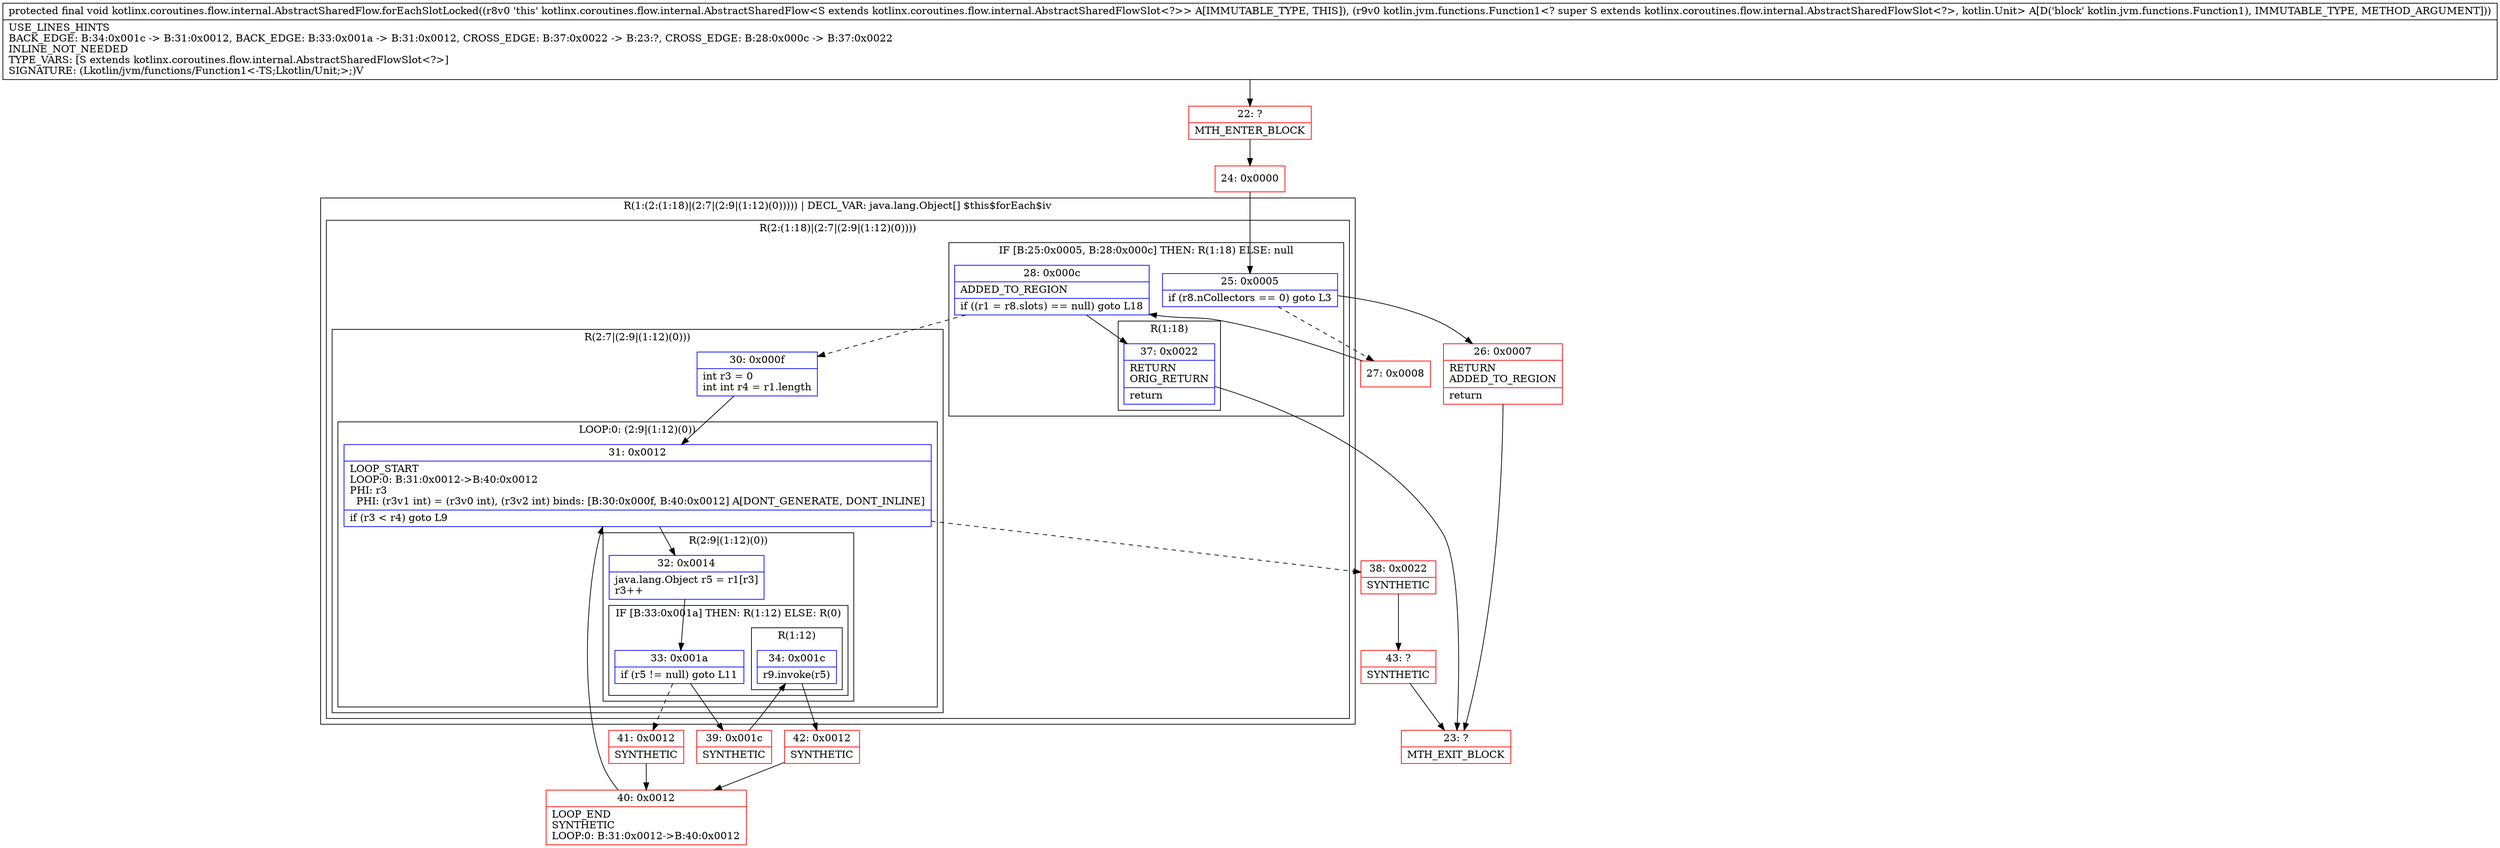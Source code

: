digraph "CFG forkotlinx.coroutines.flow.internal.AbstractSharedFlow.forEachSlotLocked(Lkotlin\/jvm\/functions\/Function1;)V" {
subgraph cluster_Region_158526923 {
label = "R(1:(2:(1:18)|(2:7|(2:9|(1:12)(0))))) | DECL_VAR: java.lang.Object[] $this$forEach$iv\l";
node [shape=record,color=blue];
subgraph cluster_Region_1412704758 {
label = "R(2:(1:18)|(2:7|(2:9|(1:12)(0))))";
node [shape=record,color=blue];
subgraph cluster_IfRegion_488111183 {
label = "IF [B:25:0x0005, B:28:0x000c] THEN: R(1:18) ELSE: null";
node [shape=record,color=blue];
Node_25 [shape=record,label="{25\:\ 0x0005|if (r8.nCollectors == 0) goto L3\l}"];
Node_28 [shape=record,label="{28\:\ 0x000c|ADDED_TO_REGION\l|if ((r1 = r8.slots) == null) goto L18\l}"];
subgraph cluster_Region_790753588 {
label = "R(1:18)";
node [shape=record,color=blue];
Node_37 [shape=record,label="{37\:\ 0x0022|RETURN\lORIG_RETURN\l|return\l}"];
}
}
subgraph cluster_Region_1813936133 {
label = "R(2:7|(2:9|(1:12)(0)))";
node [shape=record,color=blue];
Node_30 [shape=record,label="{30\:\ 0x000f|int r3 = 0\lint int r4 = r1.length\l}"];
subgraph cluster_LoopRegion_407588808 {
label = "LOOP:0: (2:9|(1:12)(0))";
node [shape=record,color=blue];
Node_31 [shape=record,label="{31\:\ 0x0012|LOOP_START\lLOOP:0: B:31:0x0012\-\>B:40:0x0012\lPHI: r3 \l  PHI: (r3v1 int) = (r3v0 int), (r3v2 int) binds: [B:30:0x000f, B:40:0x0012] A[DONT_GENERATE, DONT_INLINE]\l|if (r3 \< r4) goto L9\l}"];
subgraph cluster_Region_2005736766 {
label = "R(2:9|(1:12)(0))";
node [shape=record,color=blue];
Node_32 [shape=record,label="{32\:\ 0x0014|java.lang.Object r5 = r1[r3]\lr3++\l}"];
subgraph cluster_IfRegion_916911254 {
label = "IF [B:33:0x001a] THEN: R(1:12) ELSE: R(0)";
node [shape=record,color=blue];
Node_33 [shape=record,label="{33\:\ 0x001a|if (r5 != null) goto L11\l}"];
subgraph cluster_Region_694643735 {
label = "R(1:12)";
node [shape=record,color=blue];
Node_34 [shape=record,label="{34\:\ 0x001c|r9.invoke(r5)\l}"];
}
subgraph cluster_Region_832789934 {
label = "R(0)";
node [shape=record,color=blue];
}
}
}
}
}
}
}
Node_22 [shape=record,color=red,label="{22\:\ ?|MTH_ENTER_BLOCK\l}"];
Node_24 [shape=record,color=red,label="{24\:\ 0x0000}"];
Node_26 [shape=record,color=red,label="{26\:\ 0x0007|RETURN\lADDED_TO_REGION\l|return\l}"];
Node_23 [shape=record,color=red,label="{23\:\ ?|MTH_EXIT_BLOCK\l}"];
Node_27 [shape=record,color=red,label="{27\:\ 0x0008}"];
Node_39 [shape=record,color=red,label="{39\:\ 0x001c|SYNTHETIC\l}"];
Node_42 [shape=record,color=red,label="{42\:\ 0x0012|SYNTHETIC\l}"];
Node_40 [shape=record,color=red,label="{40\:\ 0x0012|LOOP_END\lSYNTHETIC\lLOOP:0: B:31:0x0012\-\>B:40:0x0012\l}"];
Node_41 [shape=record,color=red,label="{41\:\ 0x0012|SYNTHETIC\l}"];
Node_38 [shape=record,color=red,label="{38\:\ 0x0022|SYNTHETIC\l}"];
Node_43 [shape=record,color=red,label="{43\:\ ?|SYNTHETIC\l}"];
MethodNode[shape=record,label="{protected final void kotlinx.coroutines.flow.internal.AbstractSharedFlow.forEachSlotLocked((r8v0 'this' kotlinx.coroutines.flow.internal.AbstractSharedFlow\<S extends kotlinx.coroutines.flow.internal.AbstractSharedFlowSlot\<?\>\> A[IMMUTABLE_TYPE, THIS]), (r9v0 kotlin.jvm.functions.Function1\<? super S extends kotlinx.coroutines.flow.internal.AbstractSharedFlowSlot\<?\>, kotlin.Unit\> A[D('block' kotlin.jvm.functions.Function1), IMMUTABLE_TYPE, METHOD_ARGUMENT]))  | USE_LINES_HINTS\lBACK_EDGE: B:34:0x001c \-\> B:31:0x0012, BACK_EDGE: B:33:0x001a \-\> B:31:0x0012, CROSS_EDGE: B:37:0x0022 \-\> B:23:?, CROSS_EDGE: B:28:0x000c \-\> B:37:0x0022\lINLINE_NOT_NEEDED\lTYPE_VARS: [S extends kotlinx.coroutines.flow.internal.AbstractSharedFlowSlot\<?\>]\lSIGNATURE: (Lkotlin\/jvm\/functions\/Function1\<\-TS;Lkotlin\/Unit;\>;)V\l}"];
MethodNode -> Node_22;Node_25 -> Node_26;
Node_25 -> Node_27[style=dashed];
Node_28 -> Node_30[style=dashed];
Node_28 -> Node_37;
Node_37 -> Node_23;
Node_30 -> Node_31;
Node_31 -> Node_32;
Node_31 -> Node_38[style=dashed];
Node_32 -> Node_33;
Node_33 -> Node_39;
Node_33 -> Node_41[style=dashed];
Node_34 -> Node_42;
Node_22 -> Node_24;
Node_24 -> Node_25;
Node_26 -> Node_23;
Node_27 -> Node_28;
Node_39 -> Node_34;
Node_42 -> Node_40;
Node_40 -> Node_31;
Node_41 -> Node_40;
Node_38 -> Node_43;
Node_43 -> Node_23;
}

